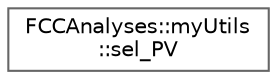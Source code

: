 digraph "Graphical Class Hierarchy"
{
 // LATEX_PDF_SIZE
  bgcolor="transparent";
  edge [fontname=Helvetica,fontsize=10,labelfontname=Helvetica,labelfontsize=10];
  node [fontname=Helvetica,fontsize=10,shape=box,height=0.2,width=0.4];
  rankdir="LR";
  Node0 [id="Node000000",label="FCCAnalyses::myUtils\l::sel_PV",height=0.2,width=0.4,color="grey40", fillcolor="white", style="filled",URL="$structFCCAnalyses_1_1myUtils_1_1sel__PV.html",tooltip=" "];
}
